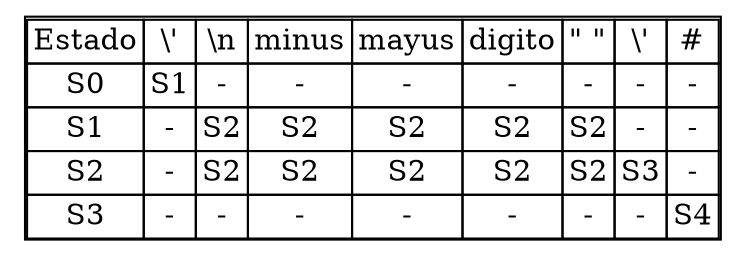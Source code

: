 digraph G {
  node [shape=plaintext]
title ="Tabla de transiciones"
  table [label=<
    <table border='1' cellspacing='0'>
      <tr>
        <td>Estado</td>
        <td>\'</td>
        <td>\n</td>
        <td>minus</td>
        <td>mayus</td>
        <td>digito</td>
        <td>" "</td>
        <td>\'</td>
        <td>#</td>
      </tr>
      <tr>
        <td>S0</td>
        <td>S1</td>
        <td>-</td>
        <td>-</td>
        <td>-</td>
        <td>-</td>
        <td>-</td>
        <td>-</td>
        <td>-</td>
      </tr>
      <tr>
        <td>S1</td>
        <td>-</td>
        <td>S2</td>
        <td>S2</td>
        <td>S2</td>
        <td>S2</td>
        <td>S2</td>
        <td>-</td>
        <td>-</td>
      </tr>
      <tr>
        <td>S2</td>
        <td>-</td>
        <td>S2</td>
        <td>S2</td>
        <td>S2</td>
        <td>S2</td>
        <td>S2</td>
        <td>S3</td>
        <td>-</td>
      </tr>
      <tr>
        <td>S3</td>
        <td>-</td>
        <td>-</td>
        <td>-</td>
        <td>-</td>
        <td>-</td>
        <td>-</td>
        <td>-</td>
        <td>S4</td>
      </tr>
    </table>
  >]
}

